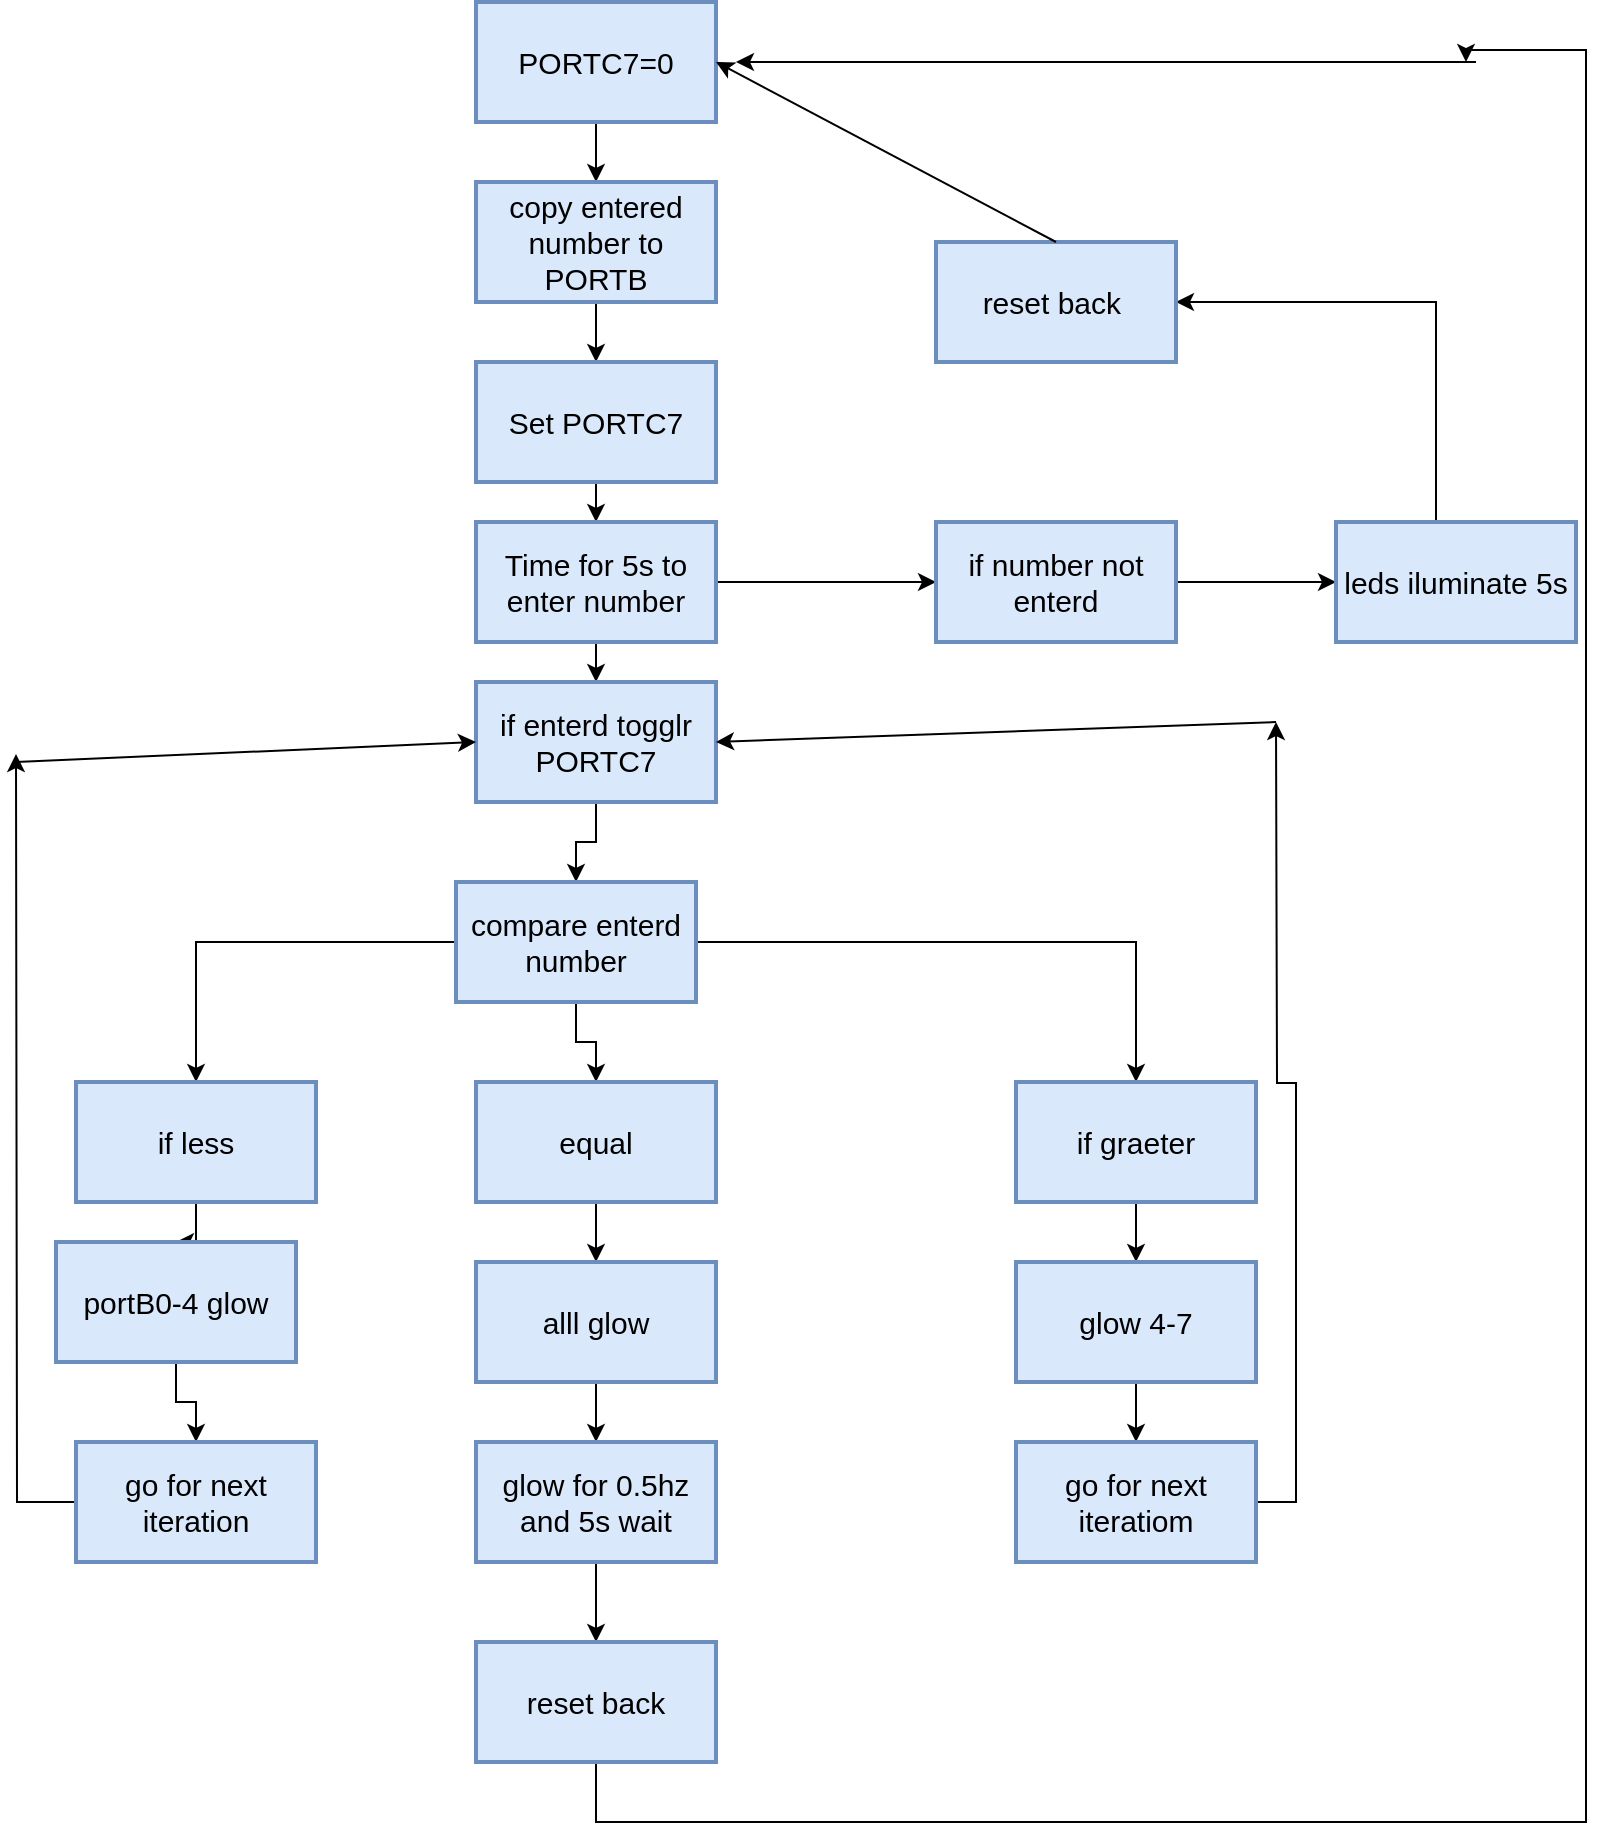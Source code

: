 <mxfile version="15.5.5" type="device"><diagram id="dZTW_4pn2XkZlWOh0anu" name="Page-1"><mxGraphModel dx="969" dy="4826" grid="1" gridSize="10" guides="1" tooltips="1" connect="1" arrows="1" fold="1" page="1" pageScale="1" pageWidth="850" pageHeight="1100" math="0" shadow="0"><root><mxCell id="0"/><mxCell id="1" parent="0"/><mxCell id="omJkSpIkfUXWbs7Jq14S-9" value="" style="edgeStyle=orthogonalEdgeStyle;rounded=0;orthogonalLoop=1;jettySize=auto;html=1;fontSize=15;fontColor=#000000;" edge="1" parent="1" source="omJkSpIkfUXWbs7Jq14S-7" target="omJkSpIkfUXWbs7Jq14S-8"><mxGeometry relative="1" as="geometry"/></mxCell><mxCell id="omJkSpIkfUXWbs7Jq14S-7" value="PORTC7=0" style="rounded=0;whiteSpace=wrap;html=1;fontSize=15;strokeWidth=2;fillColor=#dae8fc;strokeColor=#6c8ebf;" vertex="1" parent="1"><mxGeometry x="270" y="-4220" width="120" height="60" as="geometry"/></mxCell><mxCell id="omJkSpIkfUXWbs7Jq14S-11" value="" style="edgeStyle=orthogonalEdgeStyle;rounded=0;orthogonalLoop=1;jettySize=auto;html=1;fontSize=15;fontColor=#000000;" edge="1" parent="1" source="omJkSpIkfUXWbs7Jq14S-8" target="omJkSpIkfUXWbs7Jq14S-10"><mxGeometry relative="1" as="geometry"/></mxCell><mxCell id="omJkSpIkfUXWbs7Jq14S-8" value="copy entered number to PORTB" style="whiteSpace=wrap;html=1;rounded=0;fontSize=15;strokeColor=#6c8ebf;strokeWidth=2;fillColor=#dae8fc;" vertex="1" parent="1"><mxGeometry x="270" y="-4130" width="120" height="60" as="geometry"/></mxCell><mxCell id="omJkSpIkfUXWbs7Jq14S-13" value="" style="edgeStyle=orthogonalEdgeStyle;rounded=0;orthogonalLoop=1;jettySize=auto;html=1;fontSize=15;fontColor=#000000;" edge="1" parent="1" source="omJkSpIkfUXWbs7Jq14S-10" target="omJkSpIkfUXWbs7Jq14S-12"><mxGeometry relative="1" as="geometry"/></mxCell><mxCell id="omJkSpIkfUXWbs7Jq14S-10" value="Set PORTC7" style="whiteSpace=wrap;html=1;rounded=0;fontSize=15;strokeColor=#6c8ebf;strokeWidth=2;fillColor=#dae8fc;" vertex="1" parent="1"><mxGeometry x="270" y="-4040" width="120" height="60" as="geometry"/></mxCell><mxCell id="omJkSpIkfUXWbs7Jq14S-15" value="" style="edgeStyle=orthogonalEdgeStyle;rounded=0;orthogonalLoop=1;jettySize=auto;html=1;fontSize=15;fontColor=#000000;" edge="1" parent="1" source="omJkSpIkfUXWbs7Jq14S-12" target="omJkSpIkfUXWbs7Jq14S-14"><mxGeometry relative="1" as="geometry"/></mxCell><mxCell id="omJkSpIkfUXWbs7Jq14S-22" value="" style="edgeStyle=orthogonalEdgeStyle;rounded=0;orthogonalLoop=1;jettySize=auto;html=1;fontSize=15;fontColor=#000000;" edge="1" parent="1" source="omJkSpIkfUXWbs7Jq14S-12" target="omJkSpIkfUXWbs7Jq14S-21"><mxGeometry relative="1" as="geometry"/></mxCell><mxCell id="omJkSpIkfUXWbs7Jq14S-12" value="Time for 5s to enter number" style="whiteSpace=wrap;html=1;rounded=0;fontSize=15;strokeColor=#6c8ebf;strokeWidth=2;fillColor=#dae8fc;" vertex="1" parent="1"><mxGeometry x="270" y="-3960" width="120" height="60" as="geometry"/></mxCell><mxCell id="omJkSpIkfUXWbs7Jq14S-17" value="" style="edgeStyle=orthogonalEdgeStyle;rounded=0;orthogonalLoop=1;jettySize=auto;html=1;fontSize=15;fontColor=#000000;" edge="1" parent="1" source="omJkSpIkfUXWbs7Jq14S-14" target="omJkSpIkfUXWbs7Jq14S-16"><mxGeometry relative="1" as="geometry"><Array as="points"><mxPoint x="750" y="-3930"/><mxPoint x="750" y="-4070"/></Array></mxGeometry></mxCell><mxCell id="omJkSpIkfUXWbs7Jq14S-24" value="" style="edgeStyle=orthogonalEdgeStyle;rounded=0;orthogonalLoop=1;jettySize=auto;html=1;fontSize=15;fontColor=#000000;" edge="1" parent="1" source="omJkSpIkfUXWbs7Jq14S-14" target="omJkSpIkfUXWbs7Jq14S-23"><mxGeometry relative="1" as="geometry"/></mxCell><mxCell id="omJkSpIkfUXWbs7Jq14S-14" value="if number not enterd" style="whiteSpace=wrap;html=1;rounded=0;fontSize=15;strokeColor=#6c8ebf;strokeWidth=2;fillColor=#dae8fc;" vertex="1" parent="1"><mxGeometry x="500" y="-3960" width="120" height="60" as="geometry"/></mxCell><mxCell id="omJkSpIkfUXWbs7Jq14S-16" value="reset back&amp;nbsp;" style="whiteSpace=wrap;html=1;rounded=0;fontSize=15;strokeColor=#6c8ebf;strokeWidth=2;fillColor=#dae8fc;" vertex="1" parent="1"><mxGeometry x="500" y="-4100" width="120" height="60" as="geometry"/></mxCell><mxCell id="omJkSpIkfUXWbs7Jq14S-19" value="" style="endArrow=classic;html=1;rounded=0;fontSize=15;fontColor=#000000;exitX=0.5;exitY=0;exitDx=0;exitDy=0;entryX=1;entryY=0.5;entryDx=0;entryDy=0;" edge="1" parent="1" source="omJkSpIkfUXWbs7Jq14S-16" target="omJkSpIkfUXWbs7Jq14S-7"><mxGeometry width="50" height="50" relative="1" as="geometry"><mxPoint x="470" y="-4050" as="sourcePoint"/><mxPoint x="400" y="-4180" as="targetPoint"/></mxGeometry></mxCell><mxCell id="omJkSpIkfUXWbs7Jq14S-26" value="" style="edgeStyle=orthogonalEdgeStyle;rounded=0;orthogonalLoop=1;jettySize=auto;html=1;fontSize=15;fontColor=#000000;" edge="1" parent="1" source="omJkSpIkfUXWbs7Jq14S-21" target="omJkSpIkfUXWbs7Jq14S-25"><mxGeometry relative="1" as="geometry"/></mxCell><mxCell id="omJkSpIkfUXWbs7Jq14S-21" value="if enterd togglr PORTC7" style="whiteSpace=wrap;html=1;rounded=0;fontSize=15;strokeColor=#6c8ebf;strokeWidth=2;fillColor=#dae8fc;" vertex="1" parent="1"><mxGeometry x="270" y="-3880" width="120" height="60" as="geometry"/></mxCell><mxCell id="omJkSpIkfUXWbs7Jq14S-23" value="leds iluminate 5s" style="whiteSpace=wrap;html=1;rounded=0;fontSize=15;strokeColor=#6c8ebf;strokeWidth=2;fillColor=#dae8fc;" vertex="1" parent="1"><mxGeometry x="700" y="-3960" width="120" height="60" as="geometry"/></mxCell><mxCell id="omJkSpIkfUXWbs7Jq14S-33" value="" style="edgeStyle=orthogonalEdgeStyle;rounded=0;orthogonalLoop=1;jettySize=auto;html=1;fontSize=15;fontColor=#000000;" edge="1" parent="1" source="omJkSpIkfUXWbs7Jq14S-25" target="omJkSpIkfUXWbs7Jq14S-32"><mxGeometry relative="1" as="geometry"/></mxCell><mxCell id="omJkSpIkfUXWbs7Jq14S-35" value="" style="edgeStyle=orthogonalEdgeStyle;rounded=0;orthogonalLoop=1;jettySize=auto;html=1;fontSize=15;fontColor=#000000;" edge="1" parent="1" source="omJkSpIkfUXWbs7Jq14S-25" target="omJkSpIkfUXWbs7Jq14S-34"><mxGeometry relative="1" as="geometry"/></mxCell><mxCell id="omJkSpIkfUXWbs7Jq14S-37" value="" style="edgeStyle=orthogonalEdgeStyle;rounded=0;orthogonalLoop=1;jettySize=auto;html=1;fontSize=15;fontColor=#000000;" edge="1" parent="1" source="omJkSpIkfUXWbs7Jq14S-25" target="omJkSpIkfUXWbs7Jq14S-36"><mxGeometry relative="1" as="geometry"/></mxCell><mxCell id="omJkSpIkfUXWbs7Jq14S-25" value="compare enterd number" style="whiteSpace=wrap;html=1;rounded=0;fontSize=15;strokeColor=#6c8ebf;strokeWidth=2;fillColor=#dae8fc;" vertex="1" parent="1"><mxGeometry x="260" y="-3780" width="120" height="60" as="geometry"/></mxCell><mxCell id="omJkSpIkfUXWbs7Jq14S-39" value="" style="edgeStyle=orthogonalEdgeStyle;rounded=0;orthogonalLoop=1;jettySize=auto;html=1;fontSize=15;fontColor=#000000;" edge="1" parent="1" source="omJkSpIkfUXWbs7Jq14S-32" target="omJkSpIkfUXWbs7Jq14S-38"><mxGeometry relative="1" as="geometry"/></mxCell><mxCell id="omJkSpIkfUXWbs7Jq14S-32" value="if less" style="whiteSpace=wrap;html=1;rounded=0;fontSize=15;strokeColor=#6c8ebf;strokeWidth=2;fillColor=#dae8fc;" vertex="1" parent="1"><mxGeometry x="70" y="-3680" width="120" height="60" as="geometry"/></mxCell><mxCell id="omJkSpIkfUXWbs7Jq14S-41" value="" style="edgeStyle=orthogonalEdgeStyle;rounded=0;orthogonalLoop=1;jettySize=auto;html=1;fontSize=15;fontColor=#000000;" edge="1" parent="1" source="omJkSpIkfUXWbs7Jq14S-34" target="omJkSpIkfUXWbs7Jq14S-40"><mxGeometry relative="1" as="geometry"/></mxCell><mxCell id="omJkSpIkfUXWbs7Jq14S-34" value="equal" style="whiteSpace=wrap;html=1;rounded=0;fontSize=15;strokeColor=#6c8ebf;strokeWidth=2;fillColor=#dae8fc;" vertex="1" parent="1"><mxGeometry x="270" y="-3680" width="120" height="60" as="geometry"/></mxCell><mxCell id="omJkSpIkfUXWbs7Jq14S-43" value="" style="edgeStyle=orthogonalEdgeStyle;rounded=0;orthogonalLoop=1;jettySize=auto;html=1;fontSize=15;fontColor=#000000;" edge="1" parent="1" source="omJkSpIkfUXWbs7Jq14S-36" target="omJkSpIkfUXWbs7Jq14S-42"><mxGeometry relative="1" as="geometry"/></mxCell><mxCell id="omJkSpIkfUXWbs7Jq14S-36" value="if graeter" style="whiteSpace=wrap;html=1;rounded=0;fontSize=15;strokeColor=#6c8ebf;strokeWidth=2;fillColor=#dae8fc;" vertex="1" parent="1"><mxGeometry x="540" y="-3680" width="120" height="60" as="geometry"/></mxCell><mxCell id="omJkSpIkfUXWbs7Jq14S-53" value="" style="edgeStyle=orthogonalEdgeStyle;rounded=0;orthogonalLoop=1;jettySize=auto;html=1;fontSize=15;fontColor=#000000;" edge="1" parent="1" source="omJkSpIkfUXWbs7Jq14S-38" target="omJkSpIkfUXWbs7Jq14S-52"><mxGeometry relative="1" as="geometry"/></mxCell><mxCell id="omJkSpIkfUXWbs7Jq14S-38" value="portB0-4 glow" style="whiteSpace=wrap;html=1;rounded=0;fontSize=15;strokeColor=#6c8ebf;strokeWidth=2;fillColor=#dae8fc;" vertex="1" parent="1"><mxGeometry x="60" y="-3600" width="120" height="60" as="geometry"/></mxCell><mxCell id="omJkSpIkfUXWbs7Jq14S-45" value="" style="edgeStyle=orthogonalEdgeStyle;rounded=0;orthogonalLoop=1;jettySize=auto;html=1;fontSize=15;fontColor=#000000;" edge="1" parent="1" source="omJkSpIkfUXWbs7Jq14S-40" target="omJkSpIkfUXWbs7Jq14S-44"><mxGeometry relative="1" as="geometry"/></mxCell><mxCell id="omJkSpIkfUXWbs7Jq14S-40" value="alll glow" style="whiteSpace=wrap;html=1;rounded=0;fontSize=15;strokeColor=#6c8ebf;strokeWidth=2;fillColor=#dae8fc;" vertex="1" parent="1"><mxGeometry x="270" y="-3590" width="120" height="60" as="geometry"/></mxCell><mxCell id="omJkSpIkfUXWbs7Jq14S-51" value="" style="edgeStyle=orthogonalEdgeStyle;rounded=0;orthogonalLoop=1;jettySize=auto;html=1;fontSize=15;fontColor=#000000;" edge="1" parent="1" source="omJkSpIkfUXWbs7Jq14S-42" target="omJkSpIkfUXWbs7Jq14S-50"><mxGeometry relative="1" as="geometry"/></mxCell><mxCell id="omJkSpIkfUXWbs7Jq14S-42" value="glow 4-7" style="whiteSpace=wrap;html=1;rounded=0;fontSize=15;strokeColor=#6c8ebf;strokeWidth=2;fillColor=#dae8fc;" vertex="1" parent="1"><mxGeometry x="540" y="-3590" width="120" height="60" as="geometry"/></mxCell><mxCell id="omJkSpIkfUXWbs7Jq14S-47" value="" style="edgeStyle=orthogonalEdgeStyle;rounded=0;orthogonalLoop=1;jettySize=auto;html=1;fontSize=15;fontColor=#000000;" edge="1" parent="1" source="omJkSpIkfUXWbs7Jq14S-44" target="omJkSpIkfUXWbs7Jq14S-46"><mxGeometry relative="1" as="geometry"/></mxCell><mxCell id="omJkSpIkfUXWbs7Jq14S-44" value="glow for 0.5hz&lt;br&gt;and 5s wait" style="whiteSpace=wrap;html=1;rounded=0;fontSize=15;strokeColor=#6c8ebf;strokeWidth=2;fillColor=#dae8fc;" vertex="1" parent="1"><mxGeometry x="270" y="-3500" width="120" height="60" as="geometry"/></mxCell><mxCell id="omJkSpIkfUXWbs7Jq14S-48" style="edgeStyle=orthogonalEdgeStyle;rounded=0;orthogonalLoop=1;jettySize=auto;html=1;fontSize=15;fontColor=#000000;" edge="1" parent="1" source="omJkSpIkfUXWbs7Jq14S-46"><mxGeometry relative="1" as="geometry"><mxPoint x="765" y="-4190" as="targetPoint"/><Array as="points"><mxPoint x="330" y="-3310"/><mxPoint x="825" y="-3310"/><mxPoint x="825" y="-4196"/><mxPoint x="765" y="-4196"/></Array></mxGeometry></mxCell><mxCell id="omJkSpIkfUXWbs7Jq14S-46" value="reset back" style="whiteSpace=wrap;html=1;rounded=0;fontSize=15;strokeColor=#6c8ebf;strokeWidth=2;fillColor=#dae8fc;" vertex="1" parent="1"><mxGeometry x="270" y="-3400" width="120" height="60" as="geometry"/></mxCell><mxCell id="omJkSpIkfUXWbs7Jq14S-49" value="" style="endArrow=classic;html=1;rounded=0;fontSize=15;fontColor=#000000;" edge="1" parent="1"><mxGeometry width="50" height="50" relative="1" as="geometry"><mxPoint x="770" y="-4190" as="sourcePoint"/><mxPoint x="400" y="-4190" as="targetPoint"/></mxGeometry></mxCell><mxCell id="omJkSpIkfUXWbs7Jq14S-54" style="edgeStyle=orthogonalEdgeStyle;rounded=0;orthogonalLoop=1;jettySize=auto;html=1;fontSize=15;fontColor=#000000;" edge="1" parent="1" source="omJkSpIkfUXWbs7Jq14S-50"><mxGeometry relative="1" as="geometry"><mxPoint x="670" y="-3860" as="targetPoint"/></mxGeometry></mxCell><mxCell id="omJkSpIkfUXWbs7Jq14S-50" value="go for next iteratiom" style="whiteSpace=wrap;html=1;rounded=0;fontSize=15;strokeColor=#6c8ebf;strokeWidth=2;fillColor=#dae8fc;" vertex="1" parent="1"><mxGeometry x="540" y="-3500" width="120" height="60" as="geometry"/></mxCell><mxCell id="omJkSpIkfUXWbs7Jq14S-57" style="edgeStyle=orthogonalEdgeStyle;rounded=0;orthogonalLoop=1;jettySize=auto;html=1;fontSize=15;fontColor=#000000;" edge="1" parent="1" source="omJkSpIkfUXWbs7Jq14S-52"><mxGeometry relative="1" as="geometry"><mxPoint x="40" y="-3844" as="targetPoint"/></mxGeometry></mxCell><mxCell id="omJkSpIkfUXWbs7Jq14S-52" value="go for next iteration" style="whiteSpace=wrap;html=1;rounded=0;fontSize=15;strokeColor=#6c8ebf;strokeWidth=2;fillColor=#dae8fc;" vertex="1" parent="1"><mxGeometry x="70" y="-3500" width="120" height="60" as="geometry"/></mxCell><mxCell id="omJkSpIkfUXWbs7Jq14S-55" value="" style="endArrow=classic;html=1;rounded=0;fontSize=15;fontColor=#000000;entryX=1;entryY=0.5;entryDx=0;entryDy=0;" edge="1" parent="1" target="omJkSpIkfUXWbs7Jq14S-21"><mxGeometry width="50" height="50" relative="1" as="geometry"><mxPoint x="670" y="-3860" as="sourcePoint"/><mxPoint x="560" y="-3890" as="targetPoint"/></mxGeometry></mxCell><mxCell id="omJkSpIkfUXWbs7Jq14S-58" value="" style="endArrow=classic;html=1;rounded=0;fontSize=15;fontColor=#000000;entryX=0;entryY=0.5;entryDx=0;entryDy=0;" edge="1" parent="1" target="omJkSpIkfUXWbs7Jq14S-21"><mxGeometry width="50" height="50" relative="1" as="geometry"><mxPoint x="40" y="-3840" as="sourcePoint"/><mxPoint x="520" y="-3930" as="targetPoint"/></mxGeometry></mxCell></root></mxGraphModel></diagram></mxfile>